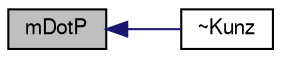 digraph "mDotP"
{
  bgcolor="transparent";
  edge [fontname="FreeSans",fontsize="10",labelfontname="FreeSans",labelfontsize="10"];
  node [fontname="FreeSans",fontsize="10",shape=record];
  rankdir="LR";
  Node14 [label="mDotP",height=0.2,width=0.4,color="black", fillcolor="grey75", style="filled", fontcolor="black"];
  Node14 -> Node15 [dir="back",color="midnightblue",fontsize="10",style="solid",fontname="FreeSans"];
  Node15 [label="~Kunz",height=0.2,width=0.4,color="black",URL="$a31986.html#a239e450203f3d220e9d47713c3dda703",tooltip="Destructor. "];
}
